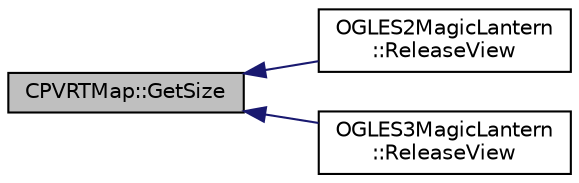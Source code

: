 digraph "CPVRTMap::GetSize"
{
  edge [fontname="Helvetica",fontsize="10",labelfontname="Helvetica",labelfontsize="10"];
  node [fontname="Helvetica",fontsize="10",shape=record];
  rankdir="LR";
  Node1 [label="CPVRTMap::GetSize",height=0.2,width=0.4,color="black", fillcolor="grey75", style="filled", fontcolor="black"];
  Node1 -> Node2 [dir="back",color="midnightblue",fontsize="10",style="solid"];
  Node2 [label="OGLES2MagicLantern\l::ReleaseView",height=0.2,width=0.4,color="black", fillcolor="white", style="filled",URL="$class_o_g_l_e_s2_magic_lantern.html#aeecc9bb54a8e14e881caa260e72bbeeb"];
  Node1 -> Node3 [dir="back",color="midnightblue",fontsize="10",style="solid"];
  Node3 [label="OGLES3MagicLantern\l::ReleaseView",height=0.2,width=0.4,color="black", fillcolor="white", style="filled",URL="$class_o_g_l_e_s3_magic_lantern.html#a99e71d7f7a01f5bea73b3baefb32fb9b"];
}
